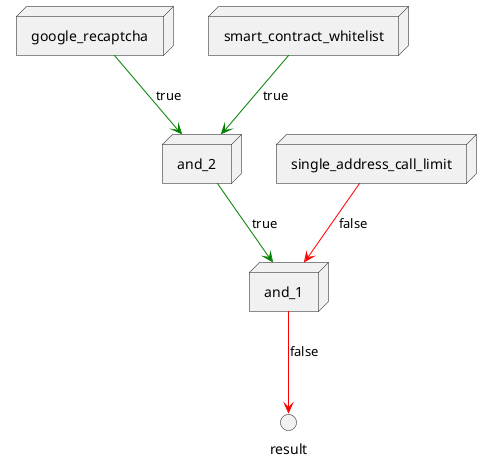 @startuml
node and_1
node and_2
node google_recaptcha
node smart_contract_whitelist
node single_address_call_limit

and_1 --[#red]> result:false
single_address_call_limit --[#red]> and_1:false
and_2 --[#green]> and_1:true
google_recaptcha --[#green]> and_2:true
smart_contract_whitelist --[#green]> and_2:true
@enduml